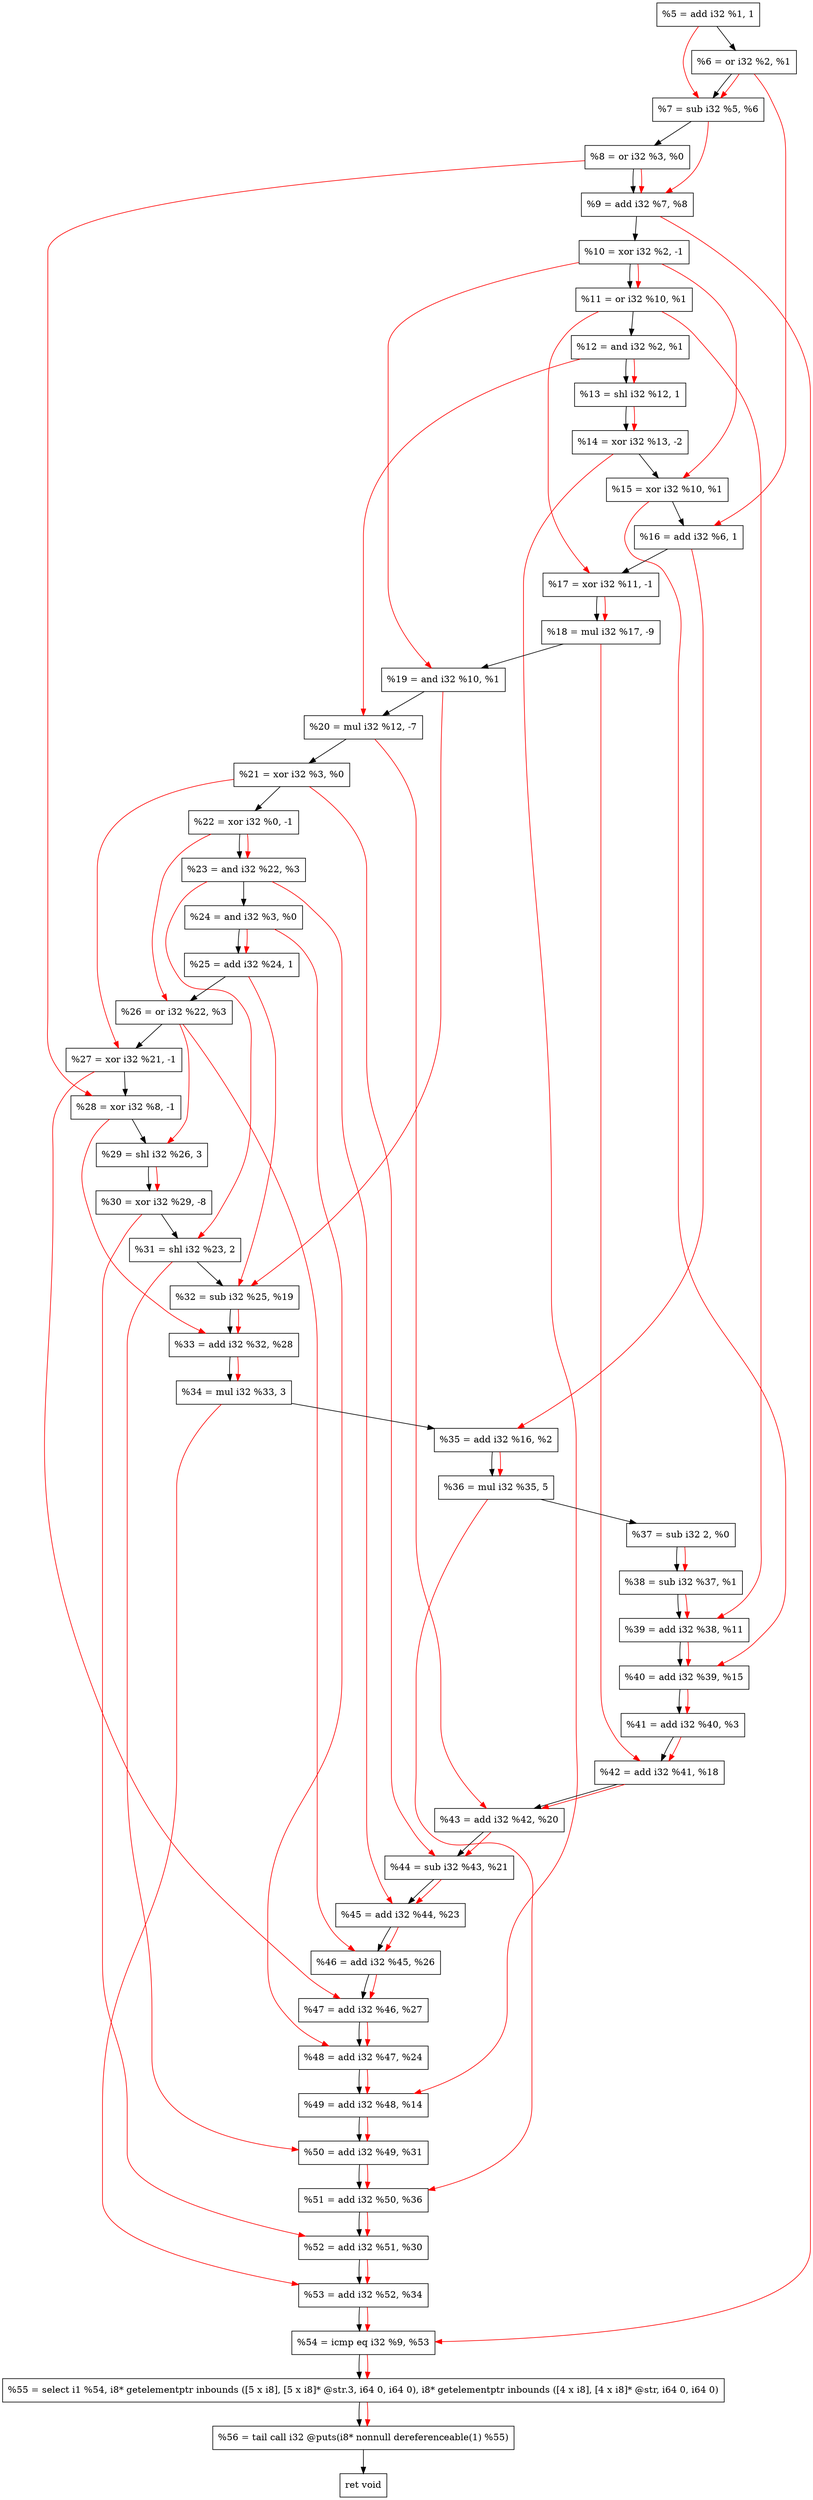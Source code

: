 digraph "DFG for'crackme' function" {
	Node0xcc5d90[shape=record, label="  %5 = add i32 %1, 1"];
	Node0xcc5e00[shape=record, label="  %6 = or i32 %2, %1"];
	Node0xcc5e70[shape=record, label="  %7 = sub i32 %5, %6"];
	Node0xcc5ee0[shape=record, label="  %8 = or i32 %3, %0"];
	Node0xcc5f50[shape=record, label="  %9 = add i32 %7, %8"];
	Node0xcc5ff0[shape=record, label="  %10 = xor i32 %2, -1"];
	Node0xcc6060[shape=record, label="  %11 = or i32 %10, %1"];
	Node0xcc60d0[shape=record, label="  %12 = and i32 %2, %1"];
	Node0xcc6140[shape=record, label="  %13 = shl i32 %12, 1"];
	Node0xcc61e0[shape=record, label="  %14 = xor i32 %13, -2"];
	Node0xcc6250[shape=record, label="  %15 = xor i32 %10, %1"];
	Node0xcc62c0[shape=record, label="  %16 = add i32 %6, 1"];
	Node0xcc6330[shape=record, label="  %17 = xor i32 %11, -1"];
	Node0xcc63d0[shape=record, label="  %18 = mul i32 %17, -9"];
	Node0xcc6440[shape=record, label="  %19 = and i32 %10, %1"];
	Node0xcc64e0[shape=record, label="  %20 = mul i32 %12, -7"];
	Node0xcc6550[shape=record, label="  %21 = xor i32 %3, %0"];
	Node0xcc65c0[shape=record, label="  %22 = xor i32 %0, -1"];
	Node0xcc6630[shape=record, label="  %23 = and i32 %22, %3"];
	Node0xcc66a0[shape=record, label="  %24 = and i32 %3, %0"];
	Node0xcc6710[shape=record, label="  %25 = add i32 %24, 1"];
	Node0xcc6780[shape=record, label="  %26 = or i32 %22, %3"];
	Node0xcc67f0[shape=record, label="  %27 = xor i32 %21, -1"];
	Node0xcc6860[shape=record, label="  %28 = xor i32 %8, -1"];
	Node0xcc6900[shape=record, label="  %29 = shl i32 %26, 3"];
	Node0xcc69a0[shape=record, label="  %30 = xor i32 %29, -8"];
	Node0xcc6a40[shape=record, label="  %31 = shl i32 %23, 2"];
	Node0xcc6ab0[shape=record, label="  %32 = sub i32 %25, %19"];
	Node0xcc6d30[shape=record, label="  %33 = add i32 %32, %28"];
	Node0xcc6da0[shape=record, label="  %34 = mul i32 %33, 3"];
	Node0xcc6e10[shape=record, label="  %35 = add i32 %16, %2"];
	Node0xcc6eb0[shape=record, label="  %36 = mul i32 %35, 5"];
	Node0xcc6f20[shape=record, label="  %37 = sub i32 2, %0"];
	Node0xcc6f90[shape=record, label="  %38 = sub i32 %37, %1"];
	Node0xcc7000[shape=record, label="  %39 = add i32 %38, %11"];
	Node0xcc7070[shape=record, label="  %40 = add i32 %39, %15"];
	Node0xcc70e0[shape=record, label="  %41 = add i32 %40, %3"];
	Node0xcc7150[shape=record, label="  %42 = add i32 %41, %18"];
	Node0xcc71c0[shape=record, label="  %43 = add i32 %42, %20"];
	Node0xcc7230[shape=record, label="  %44 = sub i32 %43, %21"];
	Node0xcc72a0[shape=record, label="  %45 = add i32 %44, %23"];
	Node0xcc7310[shape=record, label="  %46 = add i32 %45, %26"];
	Node0xcc7380[shape=record, label="  %47 = add i32 %46, %27"];
	Node0xcc73f0[shape=record, label="  %48 = add i32 %47, %24"];
	Node0xcc7460[shape=record, label="  %49 = add i32 %48, %14"];
	Node0xcc74d0[shape=record, label="  %50 = add i32 %49, %31"];
	Node0xcc7540[shape=record, label="  %51 = add i32 %50, %36"];
	Node0xcc75b0[shape=record, label="  %52 = add i32 %51, %30"];
	Node0xcc7620[shape=record, label="  %53 = add i32 %52, %34"];
	Node0xcc7690[shape=record, label="  %54 = icmp eq i32 %9, %53"];
	Node0xc66268[shape=record, label="  %55 = select i1 %54, i8* getelementptr inbounds ([5 x i8], [5 x i8]* @str.3, i64 0, i64 0), i8* getelementptr inbounds ([4 x i8], [4 x i8]* @str, i64 0, i64 0)"];
	Node0xcc7b30[shape=record, label="  %56 = tail call i32 @puts(i8* nonnull dereferenceable(1) %55)"];
	Node0xcc7b80[shape=record, label="  ret void"];
	Node0xcc5d90 -> Node0xcc5e00;
	Node0xcc5e00 -> Node0xcc5e70;
	Node0xcc5e70 -> Node0xcc5ee0;
	Node0xcc5ee0 -> Node0xcc5f50;
	Node0xcc5f50 -> Node0xcc5ff0;
	Node0xcc5ff0 -> Node0xcc6060;
	Node0xcc6060 -> Node0xcc60d0;
	Node0xcc60d0 -> Node0xcc6140;
	Node0xcc6140 -> Node0xcc61e0;
	Node0xcc61e0 -> Node0xcc6250;
	Node0xcc6250 -> Node0xcc62c0;
	Node0xcc62c0 -> Node0xcc6330;
	Node0xcc6330 -> Node0xcc63d0;
	Node0xcc63d0 -> Node0xcc6440;
	Node0xcc6440 -> Node0xcc64e0;
	Node0xcc64e0 -> Node0xcc6550;
	Node0xcc6550 -> Node0xcc65c0;
	Node0xcc65c0 -> Node0xcc6630;
	Node0xcc6630 -> Node0xcc66a0;
	Node0xcc66a0 -> Node0xcc6710;
	Node0xcc6710 -> Node0xcc6780;
	Node0xcc6780 -> Node0xcc67f0;
	Node0xcc67f0 -> Node0xcc6860;
	Node0xcc6860 -> Node0xcc6900;
	Node0xcc6900 -> Node0xcc69a0;
	Node0xcc69a0 -> Node0xcc6a40;
	Node0xcc6a40 -> Node0xcc6ab0;
	Node0xcc6ab0 -> Node0xcc6d30;
	Node0xcc6d30 -> Node0xcc6da0;
	Node0xcc6da0 -> Node0xcc6e10;
	Node0xcc6e10 -> Node0xcc6eb0;
	Node0xcc6eb0 -> Node0xcc6f20;
	Node0xcc6f20 -> Node0xcc6f90;
	Node0xcc6f90 -> Node0xcc7000;
	Node0xcc7000 -> Node0xcc7070;
	Node0xcc7070 -> Node0xcc70e0;
	Node0xcc70e0 -> Node0xcc7150;
	Node0xcc7150 -> Node0xcc71c0;
	Node0xcc71c0 -> Node0xcc7230;
	Node0xcc7230 -> Node0xcc72a0;
	Node0xcc72a0 -> Node0xcc7310;
	Node0xcc7310 -> Node0xcc7380;
	Node0xcc7380 -> Node0xcc73f0;
	Node0xcc73f0 -> Node0xcc7460;
	Node0xcc7460 -> Node0xcc74d0;
	Node0xcc74d0 -> Node0xcc7540;
	Node0xcc7540 -> Node0xcc75b0;
	Node0xcc75b0 -> Node0xcc7620;
	Node0xcc7620 -> Node0xcc7690;
	Node0xcc7690 -> Node0xc66268;
	Node0xc66268 -> Node0xcc7b30;
	Node0xcc7b30 -> Node0xcc7b80;
edge [color=red]
	Node0xcc5d90 -> Node0xcc5e70;
	Node0xcc5e00 -> Node0xcc5e70;
	Node0xcc5e70 -> Node0xcc5f50;
	Node0xcc5ee0 -> Node0xcc5f50;
	Node0xcc5ff0 -> Node0xcc6060;
	Node0xcc60d0 -> Node0xcc6140;
	Node0xcc6140 -> Node0xcc61e0;
	Node0xcc5ff0 -> Node0xcc6250;
	Node0xcc5e00 -> Node0xcc62c0;
	Node0xcc6060 -> Node0xcc6330;
	Node0xcc6330 -> Node0xcc63d0;
	Node0xcc5ff0 -> Node0xcc6440;
	Node0xcc60d0 -> Node0xcc64e0;
	Node0xcc65c0 -> Node0xcc6630;
	Node0xcc66a0 -> Node0xcc6710;
	Node0xcc65c0 -> Node0xcc6780;
	Node0xcc6550 -> Node0xcc67f0;
	Node0xcc5ee0 -> Node0xcc6860;
	Node0xcc6780 -> Node0xcc6900;
	Node0xcc6900 -> Node0xcc69a0;
	Node0xcc6630 -> Node0xcc6a40;
	Node0xcc6710 -> Node0xcc6ab0;
	Node0xcc6440 -> Node0xcc6ab0;
	Node0xcc6ab0 -> Node0xcc6d30;
	Node0xcc6860 -> Node0xcc6d30;
	Node0xcc6d30 -> Node0xcc6da0;
	Node0xcc62c0 -> Node0xcc6e10;
	Node0xcc6e10 -> Node0xcc6eb0;
	Node0xcc6f20 -> Node0xcc6f90;
	Node0xcc6f90 -> Node0xcc7000;
	Node0xcc6060 -> Node0xcc7000;
	Node0xcc7000 -> Node0xcc7070;
	Node0xcc6250 -> Node0xcc7070;
	Node0xcc7070 -> Node0xcc70e0;
	Node0xcc70e0 -> Node0xcc7150;
	Node0xcc63d0 -> Node0xcc7150;
	Node0xcc7150 -> Node0xcc71c0;
	Node0xcc64e0 -> Node0xcc71c0;
	Node0xcc71c0 -> Node0xcc7230;
	Node0xcc6550 -> Node0xcc7230;
	Node0xcc7230 -> Node0xcc72a0;
	Node0xcc6630 -> Node0xcc72a0;
	Node0xcc72a0 -> Node0xcc7310;
	Node0xcc6780 -> Node0xcc7310;
	Node0xcc7310 -> Node0xcc7380;
	Node0xcc67f0 -> Node0xcc7380;
	Node0xcc7380 -> Node0xcc73f0;
	Node0xcc66a0 -> Node0xcc73f0;
	Node0xcc73f0 -> Node0xcc7460;
	Node0xcc61e0 -> Node0xcc7460;
	Node0xcc7460 -> Node0xcc74d0;
	Node0xcc6a40 -> Node0xcc74d0;
	Node0xcc74d0 -> Node0xcc7540;
	Node0xcc6eb0 -> Node0xcc7540;
	Node0xcc7540 -> Node0xcc75b0;
	Node0xcc69a0 -> Node0xcc75b0;
	Node0xcc75b0 -> Node0xcc7620;
	Node0xcc6da0 -> Node0xcc7620;
	Node0xcc5f50 -> Node0xcc7690;
	Node0xcc7620 -> Node0xcc7690;
	Node0xcc7690 -> Node0xc66268;
	Node0xc66268 -> Node0xcc7b30;
}
